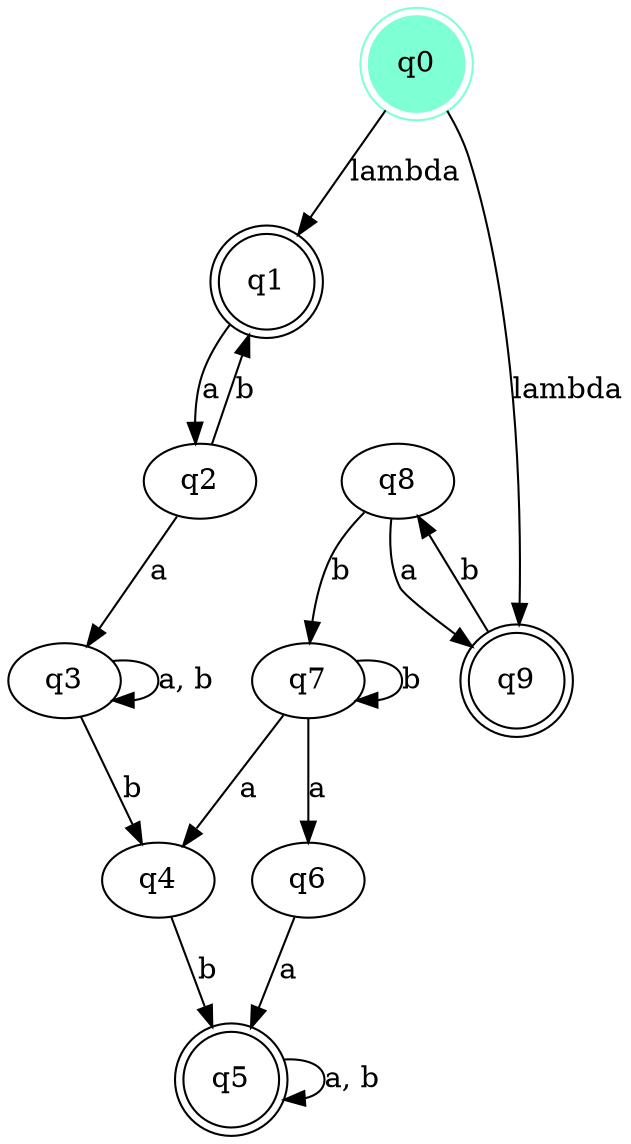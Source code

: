 // FSM
digraph {
	q3
	q2
	q7
	q4
	q6
	q8
	node [shape=doublecircle]
	q1
	q9
	q5
	node [color=aquamarine shape=doublecircle style=filled]
	q0
	node [shape=circle]
	q0 -> q1 [label=lambda]
	q0 -> q9 [label=lambda]
	q1 -> q2 [label=a]
	q2 -> q3 [label=a]
	q2 -> q1 [label=b]
	q3 -> q3 [label="a, b"]
	q3 -> q4 [label=b]
	q4 -> q5 [label=b]
	q5 -> q5 [label="a, b"]
	q6 -> q5 [label=a]
	q7 -> q4 [label=a]
	q7 -> q6 [label=a]
	q7 -> q7 [label=b]
	q8 -> q9 [label=a]
	q8 -> q7 [label=b]
	q9 -> q8 [label=b]
}
